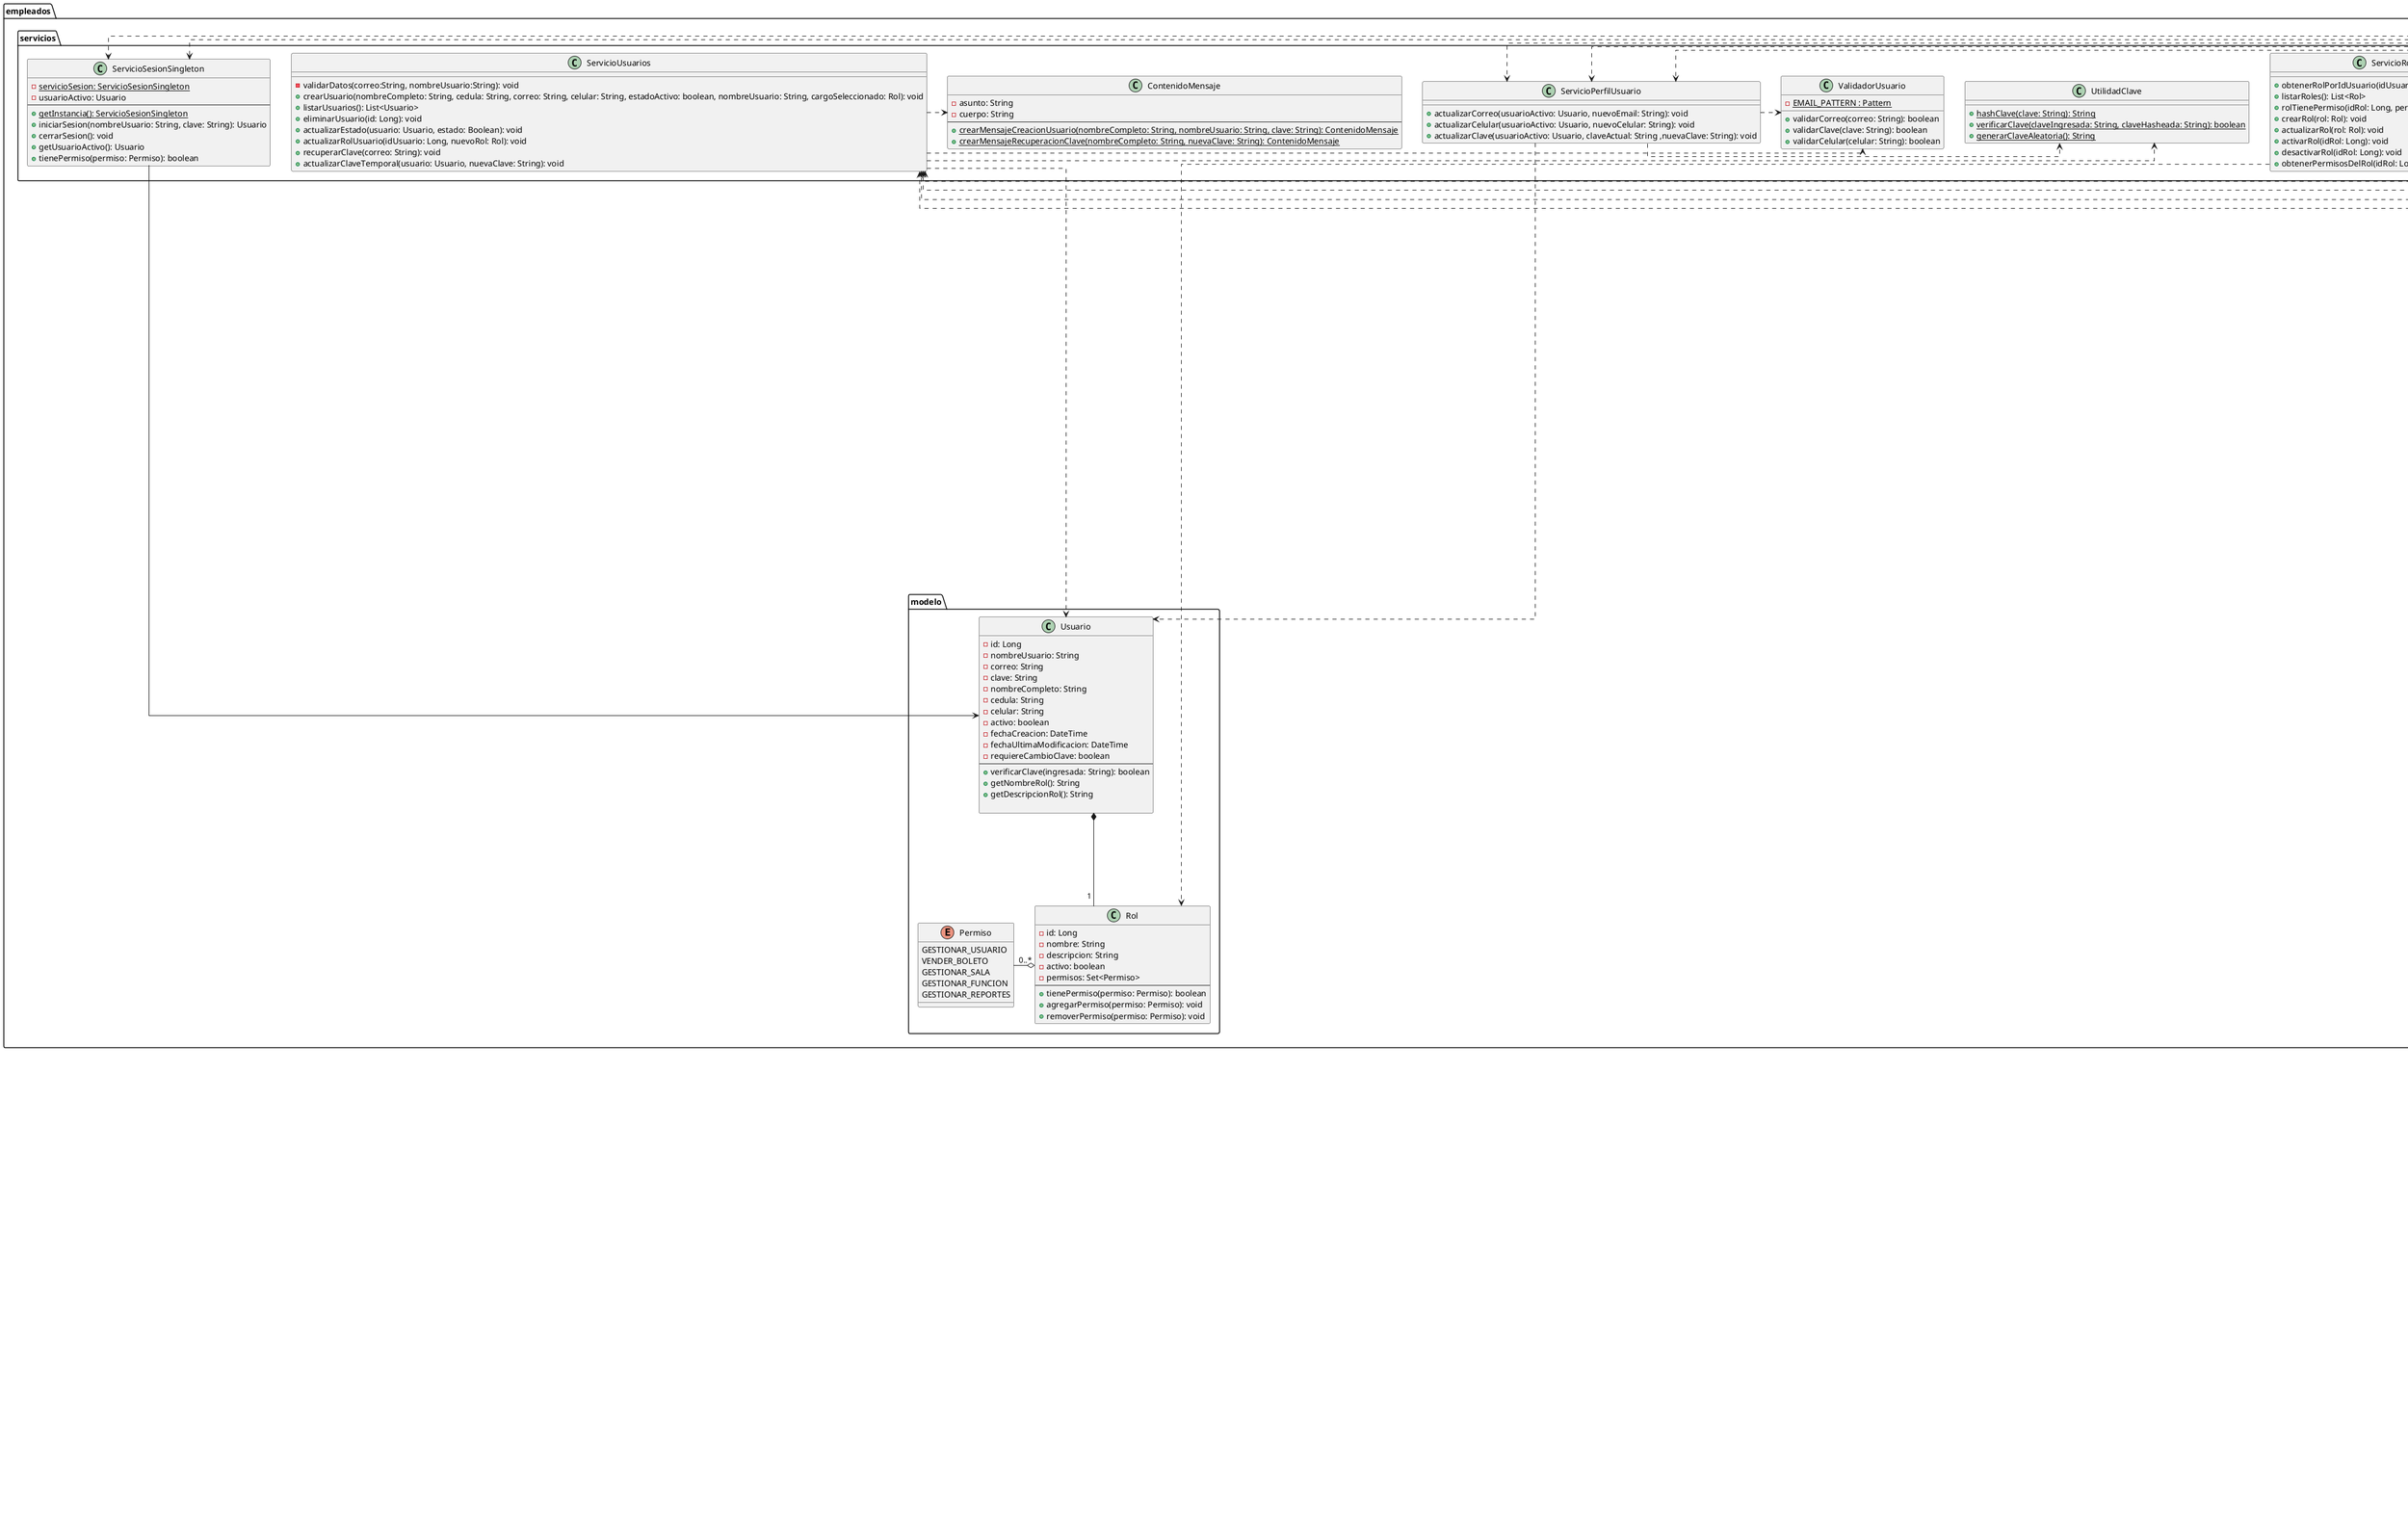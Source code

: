 @startuml General_DiagramaDeClases
skinparam linetype ortho

package empleados {
' ============================== MODELO DE DOMINIO ==============================
package modelo {
'package entidades{
class Usuario {
  - id: Long
  - nombreUsuario: String
  - correo: String
  - clave: String
  - nombreCompleto: String
  - cedula: String
  - celular: String
  - activo: boolean
  - fechaCreacion: DateTime
  - fechaUltimaModificacion: DateTime
  - requiereCambioClave: boolean
  --
  + verificarClave(ingresada: String): boolean
  + getNombreRol(): String
  + getDescripcionRol(): String

}

class Rol {
  - id: Long
  - nombre: String
  - descripcion: String
  - activo: boolean
  - permisos: Set<Permiso>
  --
  + tienePermiso(permiso: Permiso): boolean
  + agregarPermiso(permiso: Permiso): void
  + removerPermiso(permiso: Permiso): void
}

enum Permiso {
    GESTIONAR_USUARIO
    VENDER_BOLETO
    GESTIONAR_SALA
    GESTIONAR_FUNCION
    GESTIONAR_REPORTES
}
'}

}

Usuario  *-- "1" Rol
Permiso "0..*" -o  Rol

' ============================== SERVICIOS ==============================

package servicios{

' ============================== SERVICIOS DE VALIDACIÓN ==============================
class ValidadorUsuario {
    - {static} EMAIL_PATTERN : Pattern
   + validarCorreo(correo: String): boolean
   + validarClave(clave: String): boolean
   + validarCelular(celular: String): boolean
}

' ============================== SERVICIOS DE SESIÓN Y SEGURIDAD ==============================
class ServicioSesionSingleton {
  - {static} servicioSesion: ServicioSesionSingleton
  - usuarioActivo: Usuario
  --
  + {static} getInstancia(): ServicioSesionSingleton
  + iniciarSesion(nombreUsuario: String, clave: String): Usuario
  + cerrarSesion(): void
  + getUsuarioActivo(): Usuario
  + tienePermiso(permiso: Permiso): boolean
}

class UtilidadClave {
  + {static} hashClave(clave: String): String
  + {static} verificarClave(claveIngresada: String, claveHasheada: String): boolean
  + {static} generarClaveAleatoria(): String
}

' ============================== SERVICIOS DE GESTIÓN DE USUARIOS ==============================
class ServicioUsuarios {
  - validarDatos(correo:String, nombreUsuario:String): void
  + crearUsuario(nombreCompleto: String, cedula: String, correo: String, celular: String, estadoActivo: boolean, nombreUsuario: String, cargoSeleccionado: Rol): void
'  + buscarUsuarioPorCorreo(correo: String): Usuario
'  + buscarUsuarioPorNombreUsuario(nombreUsuario: String): Usuario
'  + buscarUsuarioPorId(id: Long): Usuario
  + listarUsuarios(): List<Usuario>
  + eliminarUsuario(id: Long): void
  + actualizarEstado(usuario: Usuario, estado: Boolean): void
  + actualizarRolUsuario(idUsuario: Long, nuevoRol: Rol): void
  + recuperarClave(correo: String): void
  + actualizarClaveTemporal(usuario: Usuario, nuevaClave: String): void
}

class ServicioPerfilUsuario {
'  + puedeActualizarPerfil(usuario: Usuario, id: Long): boolean
'  + cambiarClave(usuario: Usuario, antigua: String, nueva: String): boolean
'  + obtenerPerfil(id: Long): Usuario
'  + actualizarPerfil(usuario: Usuario, correo: String, celular: String): void
+actualizarCorreo(usuarioActivo: Usuario, nuevoEmail: String): void
+actualizarCelular(usuarioActivo: Usuario, nuevoCelular: String): void
+actualizarClave(usuarioActivo: Usuario, claveActual: String ,nuevaClave: String): void
}

class ServicioRoles {
  + obtenerRolPorIdUsuario(idUsuario: Long): Rol
  + listarRoles(): List<Rol>
  + rolTienePermiso(idRol: Long, permiso: Permiso): boolean
  + crearRol(rol: Rol): void
  + actualizarRol(rol: Rol): void
  + activarRol(idRol: Long): void
  + desactivarRol(idRol: Long): void
  + obtenerPermisosDelRol(idRol: Long): Set<Permiso>
}

' ============================== SERVICIOS DE COMUNICACIÓN ==============================
class ContenidoMensaje {
  - asunto: String
  - cuerpo: String
  --
  + {static} crearMensajeCreacionUsuario(nombreCompleto: String, nombreUsuario: String, clave: String): ContenidoMensaje
  + {static} crearMensajeRecuperacionClave(nombreCompleto: String, nuevaClave: String): ContenidoMensaje
}

}

' ============================== RELACIONES DE DEPENDENCIA ==============================

ServicioUsuarios .> ValidadorUsuario
ServicioUsuarios .> UtilidadClave
ServicioUsuarios .> ContenidoMensaje
ServicioPerfilUsuario .> ValidadorUsuario
ServicioPerfilUsuario .> UtilidadClave
ServicioPerfilUsuario .> Usuario
ServicioUsuarios ..> Usuario
ServicioSesionSingleton ---> Usuario
ServicioRoles ...> Rol

package controladores {

' ============================== CONTROLADORES PRINCIPALES ==============================
class ControladorGestionUsuarios {
  + actualizarUsuarios(): void
  + eliminarUsuario(): void
  + onAgregarUsuario(): void

}

class ControladorLogin {
  + onIniciarSesion(): void
  + onRecuperarContrasena(): void
  + iniciarSesion(): boolean
}

class ControladorPortalPrincipal {
  + cerrarSesion(): void
  + onMiPerfil(): void
  + onGestionUsuarios(): void
  + onGestionSalas(): void
  + onGestionPeliculas(): void
  + onVentaBoletos(): void
  + onReportes(): void
}

' ============================== CONTROLADORES DE PERFIL ==============================
class ControladorPerfil {
  + cargarDatosUsuario(): void
  + actualizarContacto(): void
  + cambiarContrasena(): void
}

class ControladorActualizarContacto {
  + setDatosActuales(): void
  + actualizarContacto(): void
  + cancelarActualizacion(): void

}

class ControladorCambiarContrasena {
  + cancelarCambio(): void
  + guardarNuevaContrasena(): void
}

' ============================== CONTROLADORES DE REGISTRO Y RECUPERACIÓN ==============================
class ControladorRegistrarUsuario {
  + registrarUsuario(): void
  + cancelarREgistro(): void
}

class ControladorRecuperarContrasena {
  + enviarClaveTemporal(): void
  + regresarAlLogin(): void
}

class ControladorCambioClaveObligatorio {
  + cambiarClave(): void
}

}

' Relaciones Controladores
ControladorLogin .> ServicioSesionSingleton
ControladorPortalPrincipal .> ServicioSesionSingleton
ControladorGestionUsuarios .> ServicioUsuarios
ControladorGestionUsuarios .> ServicioRoles
ControladorPerfil .> ServicioPerfilUsuario
ControladorRegistrarUsuario .> ServicioUsuarios
ControladorRegistrarUsuario .> ServicioRoles
ControladorRecuperarContrasena .> ServicioUsuarios
ControladorCambioClaveObligatorio .> ServicioUsuarios
ControladorCambiarContrasena .> ServicioPerfilUsuario
ControladorActualizarContacto .> ServicioPerfilUsuario

}



package peliculas {
    ' ==================== PAQUETE: MODELO ====================
    package modelos {
            class Cartelera {
                - peliculas: List<Pelicula>
            }

            enum DiaSemana {
                LUNES, MARTES, MIERCOLES, JUEVES
                VIERNES, SABADO, DOMINGO
                --
                - precio: BigDecimal {readOnly}
                --
                + {static} obtenerDiaDeFecha(fechaHora: LocalDateTime): DiaSemana
                + esFinDeSemana(): boolean
            }

            enum FormatoFuncion {
                DOS_D, TRES_D
                --
                - multiplicadorPrecio: BigDecimal {readOnly}
            }

            class Funcion {
                - id: int
                - pelicula: Pelicula
                - sala: Sala
                - fechaHoraInicio: LocalDateTime
                - fechaHoraFin: LocalDateTime
                - formato: FormatoFuncion
                - tipoEstreno: TipoEstreno
            }

            enum Genero {
                ACCION, COMEDIA, DRAMA, TERROR, CIENCIA_FICCION
                ANIMACION, ROMANCE, DOCUMENTAL, AVENTURA, FANTASIA
                --
                - nombre: String {readOnly}
                --
                + {static} obtenerTodosLosGeneros(): List<String>
            }

            enum Idioma {
                ESPANOL, INGLES, CHINO
                --
                - nombre: String {readOnly}
                - codigo: String {readOnly}
            }

            class Pelicula {
                - id: int
                - titulo: String
                - sinopsis: String
                - duracionMinutos: int
                - anio: int
                - idioma: Idioma
                - generos: List<Genero>
                - imagenUrl: String
                --
                + agregarGenero(genero: Genero): void
                + eliminarGenero(genero: Genero): void
                + getGenerosComoString(): String
            }

            enum TipoEstreno {
                ESTRENO, PREESTRENO
                --
                - multiplicadorPrecio: BigDecimal {readOnly}
            }
    }

    ' ==================== PAQUETE: SERVICIOS ====================
    package servicios {
        class ServicioFuncion {
            + crearFuncion(...): Funcion
            + actualizarFuncion(...): void
            + listarTodasLasFunciones(): List<Funcion>
            + buscarFuncionPorId(id: int): Funcion
            + listarFuncionesPorSala(salaId: int): List<Funcion>
            + eliminarFuncion(id: int): void
            + obtenerFuncionesPorNombrePelicula(...): List<Funcion>
            - validarDatosFuncion(...): void
            - validarHorarioTrabajo(...): void
            - validarTraslapeFunciones(...): void
        }

        class ServicioPelicula {
            + crearPelicula(...): Pelicula
            + actualizarPelicula(...): void
            + eliminarPelicula(id: int): void
            + buscarPeliculaPorId(id: int): Pelicula
            + listarTodasLasPeliculas(): List<Pelicula>
            + buscarPeliculasPorTitulo(titulo: String): List<Pelicula>
            + existePeliculaDuplicada(titulo: String, anio: int): boolean
            - validarDatosPelicula(...): void
        }
    }

    ' ==================== PAQUETE: CONTROLADORES ====================
    package controladores {
        class ControladorCartelera {
            - servicioPelicula: ServicioPelicula
            - cartelera: Cartelera
            --
            + obtenerCartelera(): List<Pelicula>
        }


        class ControladorFunciones {
            - servicioFuncion: ServicioFuncion
            - servicioSala: ServicioSala
            --
            + obtenerFuncionesPorNombrePelicula(...): List<Funcion>
        }

        class ControladorPelicula {
            - servicioPelicula: ServicioPelicula
        }
    }

    ' ==================== RELACIONES ====================
    peliculas.modelos.Cartelera "1" -- "0..*" peliculas.modelos.Pelicula
    peliculas.modelos.Pelicula "1" -- "1" peliculas.modelos.Idioma
    peliculas.modelos.Pelicula "1" -- "1..*" peliculas.modelos.Genero
    peliculas.modelos.Funcion "1" -- "1" peliculas.modelos.Pelicula
    
    peliculas.modelos.Funcion "1" -- "1" peliculas.modelos.FormatoFuncion
    peliculas.modelos.Funcion "1" -- "1" peliculas.modelos.TipoEstreno
    peliculas.modelos.Funcion "1" -- "1" peliculas.modelos.DiaSemana
    peliculas.servicios.ServicioPelicula ..> peliculas.modelos.Pelicula
    peliculas.servicios.ServicioFuncion ..> peliculas.modelos.Funcion
    peliculas.servicios.ServicioPelicula <.. peliculas.controladores.ControladorPelicula
    peliculas.servicios.ServicioPelicula <.. peliculas.controladores.ControladorCartelera
    peliculas.servicios.ServicioFuncion <.. peliculas.controladores.ControladorFunciones
    
}

peliculas.modelos.Funcion "1" -- "1" salas.modelos.Sala
salas.servicios.ServicioSala <.. peliculas.controladores.ControladorFunciones

package salas {
package modelos {
    class Sala {
        -id: int
        -nombre: String
        -capacidad: int
        -tipo: TipoSala
        -estado: EstadoSala
    }
   class Butaca {
   -id: int
   -idSala: int
   -fila: String
   -columna: String
   -estado: EstadoButaca
   }
   enum EstadoSala{
   DISPONIBLE,
   MANTENIMIENTO
   }
   enum EstadoButaca{
   DISPONIBLE,
   OCUPADA,
   INHABILITADA
   }
   abstract class SalaFactory{
   +crearSala(int id, String nombre, int capacidad, EstadoSala estado)
   }
   class SalaNormalFactory implements SalaFactory{
   +crearSala(int id, String nombre, int capacidad, EstadoSala estado) {
   }
   class SalaVIPFactory implements SalaFactory{
   +crearSala(int id, String nombre, int capacidad, EstadoSala estado)
   }
   enum TipoSala{
   -multiplicador: double
   NORMAL(1.00),
   VIP(1.50)
   +getMultiplicador()
   }

   }


    Sala -u> TipoSala
    SalaNormalFactory -u> Sala
    SalaVIPFactory -u> Sala
    Sala -u> EstadoSala
    Sala o- Butaca
    Butaca -u> EstadoButaca
    package servicios{
    class ServicioButaca{
    +listarButacasPorSala() : List<Butaca>
    +generarButacasAutomatica() : void
    +crearButaca(Butaca butaca) : void
    +actualizarButaca(Butaca butaca) : void
    +validarDatosBasicos(Butaca butaca) : void
    +listarTodasButacas() : List<Butaca>
    +eliminarButaca(int id) : void
    }
    class ServicioSala{
    -ServicioButaca : ServicioButaca
    +crearSala(Sala sala) : void
    +obtenerSalaPorId(int id) : Sala
    +listarSalas() : List<Sala>
    +actualizarSala(Sala sala) : void
    +eliminarSala(int id) : void
    +buscarSalaPorNombre(String nombre) : List<Sala>
    }
    }
    package controladores{
    class ControladorSalas {

        -servicioSala: ServicioSala
        -salas: ObservableList<Sala>
        -servicioButaca: ServicioButaca
        -salaEnEdicion: Sala
        +initialize(): void
        +onGuardar(event: ActionEvent): void
        +onBackAction(event: ActionEvent): void
    }
    class ControladorButacas {
        -servicioSala : ServicioSala
        -servicioButaca: ServicioButaca
        -salas: ObservableList<Sala>
        -butacas: ObservableList<Butaca>
        +initialize(): void
        +onBackAction(event: ActionEvent): void
    }
    class ControladorDeConsultaSalas {
        -servicioButaca : ServicioButaca
        -butacasSeleccionadas: List<Butaca>
        -controladorAsignadorButacas: ControladorAsignadorButacas
        +initialize(location: URL, resources: ResourceBundle): void
        +mostrarButacasDeSala(codigosButacasOcupadas: Set<Integer>, salaSeleccionada: Sala): void
        +getButacasSeleccionadas(): List<Butaca>
        +setControladorAsignadorButacas(controladorAsignadorButacas: ControladorAsignadorButacas): void
    }
    }

ServicioSala -u-> ServicioButaca
ControladorButacas -u-> ServicioSala
ControladorButacas -u-> ServicioButaca
Sala -u-o ControladorButacas
Butaca -u-o ControladorButacas
ControladorSalas -u-> ServicioSala
ControladorSalas o-u- Sala
ControladorSalas -u-> ServicioButaca
ControladorDeConsultaSalas -u-> ServicioButaca
ControladorDeConsultaSalas o-u- Butaca
ControladorSalas -u-> SalaFactory
}

package venta_boletos {


' ------------------ CONTROLADORES ------------------

package controladores {

    class ControladorAsignadorButacas {
        - funcionSeleccionada: Funcion
        - ControladorInformacionDeVenta: ControladorInformacionDeVenta
        - controladorDeConsultaSalas: ControladorDeConsultaSalas
        - butacasSeleccionadas: List<Butaca>
        + inicializarDatos(funcionSeleccionada: Funcion): void
        - cargarMapaButacas(codigosButacasOcupadas: Set<Integer>, salaSeleccionada: Sala): void
        + agregarButacaSeleccionada(butaca: Butaca): void
        + quitarButacaDeseleccionada(butaca: Butaca): void
    }

    class ControladorFacturacion {
        - servicioFacturacion: ServicioFacturacion
        - servicioCliente: ServicioCliente
        - ControladorInformacionDeVenta: ControladorInformacionDeVenta
        - boletos: List<Producto>
        + cargarBoletosSeleccionados(boletos: List<Producto>): void
        - crearCliente(): void
        - actualizarCliente(): void
        - buscarCliente(): void
        - pagarBoletos(): void
        - validarNumeroDocumentoCliente(): boolean
        - timerLabel: Label
    }

    class ControladorInformacionDeVenta {
        - cantidadDeButacasSeleccionadas: int
        + cargarInformacionDeFuncionSeleccionada(funcion: Funcion): void
        + calcularPosibleSubtotal(butacasSeleccionadas: List<Butaca>, funcion: Funcion): void
        + calcularTotal(boletos: List<Producto>): void
        + cargarButacaSeleccionada(butaca Butaca): void
        + removerButacaSeleccionada(butaca Butaca): void
    }

    class ControladorVisualizadorCartelera {
        - servicioVisualizarCartelera: ServicioVisualizarCartelera
        - cargarCartelera(peliculas: List<Pelicula>): void
    }

    class ControladorVisualizadorFunciones {
        - servicioVisualizadorFunciones: ServicioVisualizadorFunciones
        - peliculaSeleccionada: Pelicula
        + asignarPeliculaSeleccionada(pelicula: Pelicula): void
        - cargarInformacionPeliculaSeleccionada(pelicula: Pelicula): void
        - cargarFunciones(): void
    }
}

' ------------------ SERVICIOS ------------------
package servicios{

    class ServicioContenidoFactura {
        +generarFactura(factura: Factura): void
        +generarBoletos(boletos: List<Producto>): void
        +unirPDFsFacturaYBoletos(facturaFile: File, boletosFiles: List<File>, archivoSalida: File): void
        +generarNombreArchivoBoleto(boleto: Boleto): String
    }

    class ServicioFacturacion {
        + generarFactura(productos: List<Producto>, cliente: Cliente, calculadorImpuesto: CalculadorImpuesto): void
    }

    interface ServicioGeneradorArchivo {
        + generarFactura(factura: Factura): void
        + generarBoletos(boletos: List<Producto>): void
    }

    class ServicioGeneradorArchivoPDF implements ServicioGeneradorArchivo {
        + generar(factura: Factura): void
        + generar(boletos: List<Producto>): void
        - crearCarpetaSiNoExiste(carpeta: String): void

    }

    class ServicioGeneradorBoleto{
        + generarBoletos(funcion: Funcion, butacas: List<Butaca>): List<Boleto>
    }

    class ServicioVisualizadorCartelera {
        - {static} instancia: ServicioVisualizadorCartelera
        - planificador: ScheduledExecutorService
        - controladorCartelera: ControladorCartelera
        - peliculaSeleccionada: Pelicula
        + {static} obtenerInstancia(): ServicioVisualizadorCartelera
        + cargarPeliculasDeCartelera(): void
        + seleccionarPelicula(pelicula: Pelicula, currentStage: Stage): void
        - validarSeleccionPelicula(pelicula: Pelicula): void
    }

    class ServicioVisualizadorFunciones {
        - controladorFunciones: ControladorFunciones
        + cargarFunciones(pelicula: Pelicula): List<Funcion>
        + seleccionarFuncion(tabla: TableView<Funcion>): void
        - validarSeleccionFuncion(funcion: Funcion): void
    }

    class ServicioCliente {
        + crearCliente(cliente: Cliente): void
        + actualizarCliente(cliente: Cliente): void
        + buscarCliente(numeroIdentificacion: String): Cliente
        + existeCliente(numeroIdentificacion: String): boolean
    }

    class ServicioTemporizador #lightblue{
            - {static} instancia: ServicioTemporizador
            - temporizador: Timer
            - tempEnEjecucion: boolean
            - finTiempo: long
            --
            + {static} getInstancia(): ServicioTemporizador
            + empezarTemporizador(stage: Stage): void
            + detenerTemporizador(): void
    }

    class ServicioVisualizadorFunciones{
       + seleccionarFuncion(): void
    }
}

' ------------------ MODELOS ------------------
package modelos {

    class Boleto {
        - funcion: Funcion
        - butaca: Butaca
    }

    interface CalculadorImpuesto {
        + calcularImpuesto(subtotal: double): double
    }

    class CalculadorIVA {
        - {static} IVA_TASA: double
    }

    class Cliente {
        - idCliente: String
        - tipoDocumento: String
        - nombre: String
        - apellido: String
        - correoElectronico: String
    }

    class Factura {
        - codigoFactura: long
        - fecha: String
        - cliente: Cliente
        - productos: List<Producto>
        - subtotal: double
        - total: double
        + calcularSubTotal(): void
        + calcularTotal(calculadorImpuesto:CalculadorImpuesto): void
    }

    abstract class Producto {
        - precio: double
        + {abstract} calcularPrecio(): void
    }

}


' ------------------ RELACIONES ------------------

' Relaciones de composición y agregación (tienen instancias como atributos)
ControladorFacturacion *--> ServicioFacturacion
ControladorFacturacion *--> ServicioCliente
ControladorVisualizadorCartelera --> ServicioVisualizadorCartelera
ControladorVisualizadorFunciones --> ServicioVisualizadorFunciones
ControladorAsignadorButacas o--> ControladorInformacionDeVenta
ControladorFacturacion o--> ControladorInformacionDeVenta

' Relaciones de uso/dependencia (se crean o usan temporalmente)
ControladorAsignadorButacas ..> ServicioGeneradorBoleto
ControladorFacturacion ..> ContextoValidacion
ControladorFacturacion ..> CalculadorImpuesto


' Servicios que crean o usan entidades
ServicioGeneradorBoleto ..> Boleto
ServicioFacturacion ..> Factura
ServicioFacturacion ..> ServicioGeneradorArchivoPDF
ServicioFacturacion ..> ServicioContenidoFactura
ServicioContenidoFactura ..> EstrategiaExportarPDF
ServicioFacturacion ..left> Cliente

' Relaciones de herencia e implementación
Producto <|-- Boleto
CalculadorIVA ..up|> CalculadorImpuesto

' Asociaciones entre entidades
Factura "1" *-- "1..*" Producto
Factura "1" *-- "1..*" Cliente
Boleto "1" *-- "1" Funcion
Boleto "1" *-- "1" Butaca

' Patrón Strategy
ContextoValidacion o--> EstrategiaValidacion

' Uso de interfaces/clases abstractas
Factura ..> CalculadorImpuesto

ControladorReportesPrincipal --> Exportable
ServicioFacturacion ..> ServicioCorreoSingleton


}

package utilidades {

    package estrategiaValidacionDocumentos 
    {

        class ContextoValidacion #lightblue {
            - estrategia: EstrategiaValidacion
            + setEstrategia(estrategia: EstrategiaValidacion): void
            + ejecutarEstrategia(documento: String): boolean
        }
        
        class EstrategiaCedulaValidacion #lightblue implements EstrategiaValidacion  {
        }
        interface EstrategiaValidacion #lightblue {
            + validar(documento: String): boolean
        }

        class EstrategiaPasaporteValidacion #lightblue implements EstrategiaValidacion {
        }

        class EstrategiaRucValidacion #lightblue extends EstrategiaCedulaValidacion {
        }
    }

    package estrategiaParaDocumentos {
        interface Exportable {
            +exportar(reporte: ReporteGenerado, archivo: File, datos: Map<String, Object>): void
        }

        class EstrategiaExportarPDF implements Exportable {
            +crearDocumentoPDF(): PDDocument
            +guardarPDF(document: PDDocument, archivo: File): void
        }

        class EstrategiaExportarCSV implements Exportable {

        }
    }

    class ServicioCorreoSingleton {
        - instancia: ServicioCorreoSingleton
        - remitente: String
        - clave: String
        - sesion: Session
        - transport: Transport
        - ServicioCorreoSingleton()
        + getInstancia(): ServicioCorreoSingleton
        - crearSesionSMTP(): Session
        + enviarCorreo(destinatario: String, contenido: ContenidoMensaje): boolean
        + enviarCorreo(destinatario: String, contenido: ContenidoMensaje, adjunto: File): boolean
    }
}

package "Reportes"{
    ' ===== MODELO (REPORTES) =====
    package "Modelo" {

       interface EstrategiaDeFrecuencia #lightblue{
        + LocalDateTime calcularSiguiente(LocalDateTime fechaGeneracion)
    }

    class EstrategiaDiaria #lightblue implements EstrategiaDeFrecuencia {
        + LocalDateTime calcularSiguiente(LocalDateTime fechaGeneracion)
    }
    class EstrategiaSemanal #lightblue implements EstrategiaDeFrecuencia {
        + LocalDateTime calcularSiguiente(LocalDateTime fechaGeneracion)
    }
    class EstrategiaMensual #lightblue implements EstrategiaDeFrecuencia {
        + LocalDateTime calcularSiguiente(LocalDateTime fechaGeneracion)
    }
    class EstrategiaTrimestal #lightblue implements EstrategiaDeFrecuencia {
        + LocalDateTime calcularSiguiente(LocalDateTime fechaGeneracion)
    }
    class EstrategiaAnual #lightblue implements EstrategiaDeFrecuencia {
        + LocalDateTime calcularSiguiente(LocalDateTime fechaGeneracion)
    }

    class ReporteGenerado {
        - int id
        - String nombre
        - String tipo
        - LocalDateTime fechaGeneracion
        - String rutaArchivo
        - String descripcion
        - String estado
        - String frecuencia
        --
    }


    }

    ' ===== SERVICIOS (REPORTES) =====
    package "Servicios" {

        class ServicioDeReportes {
        --
        + ServicioDeReportes()
        + Map<String, Object> getResumenDeVentas()
        + List<Map<String, Object>> getEstadisticasDeBarras()
        + List<Map<String, Object>> obtenerDatosFiltrados(List<Map<String, Object>> datos, String desde, String hasta)
        }
        class ServicioReportesProgramados #lightblue {
            - static ServicioReportesProgramados instance
            - List<ReporteGenerado> reportesPendientes
            - ObservableList<ReporteGenerado> reportesEjecutados
            - ScheduledExecutorService scheduler
            --
            - ServicioReportesProgramados()
            + static ServicioReportesProgramados getInstance()
            + void iniciarScheduler()
            + void detenerScheduler()
            + List<ReporteGenerado> getReportesPendientes()
            + ObservableList<ReporteGenerado> getReportesEjecutados()
            - void revisarReportesPendientes()
            - EstrategiaDeFrecuencia getStrategy(String frecuencia)
            - LocalDateTime calcularSiguienteEjecucion(LocalDateTime fechaGeneracion, String frecuencia)
            + String calcularProximaEjecucion(String fechaGeneracionStr, String frecuencia)
        }
        ServicioReportesProgramados --> ReporteGenerado
        ServicioReportesProgramados --> EstrategiaDeFrecuencia
    }


    ' ===== CONTROLADOR (REPORTES) =====
    package "Controlador" {

        class ControladorReportesPrincipal {
            - Button botonRegresar
            - Button botonFiltrar
            - Button botonConfirmar
            - ComboBox<String> elegirHorario
            - BarChart<String, Number> diagramaBarras
            - PieChart diagramaPastel
            - ObservableList<ReporteGenerado> reportesGenerados
            - ServicioDeReportes servicioReportes
            - Map<String, Object> datos
            - List<Map<String, Object>> estadisticas
            - List<ReporteGenerado> reportesSimulados
            --
            + void initialize()
            - void configurarTablaReportes()
            - List<ReporteGenerado> cargarReportesDesdeCarpeta()
            - void cargarReportesSimulados()
            - void inicializarGraficasVacias()
            - void abrirReporte(ReporteGenerado reporte)
            + void irAReporteProgramado(ActionEvent event)
            + void filtrar(ActionEvent event)
            + void confirmarReporte(ActionEvent event)
            - void actualizarGraficaBarras(List<Map<String, Object>> estadisticas)
            - void actualizarGraficaPastel(List<Map<String, Object>> estadisticas)
            - void exportarReporte(Exportable strategy, String tipo)
            - void mostrarPrevisualizacionReporte(List<Map<String, Object>> datos, boolean permitirDescarga)
            - VBox generarContenidoReporteCompleto(List<Map<String, Object>> datos)
            - HBox crearEstadistica(String titulo, String valor)
            - BarChart<String, Number> crearGraficaBarrasPreview(List<Map<String, Object>> datos)
            - PieChart crearGraficaPastelPreview(List<Map<String, Object>> datos)
            - Label crearCeldaTabla(String texto, boolean esHeader)
            + void volverEscena(ActionEvent event)
        }

        class ControladorReportesProgramados {
            - Button botonRegresar
            - ComboBox<String> elegirFrecuencia
            - ServicioReportesProgramados servicioReporteProgramado
            - ServicioDeReportes servicioVentas
            - Map<String, Object> datos
            --
            + void initialize()
            - void inicializarTablaReportes()
            + void confirmarReporteProgramado(ActionEvent event)
            - boolean existeReporteConFrecuencia(String frecuencia)
            - void mostrarVentanaPrevia()
            - Label crearCeldaTabla(String texto, boolean esHeader)
            - HBox crearFilaTabla(String fecha, String boletos, String ingresos)
            - void agregarReporteATabla(String fechaEjecucion)
            + void eliminarReporteProgramado(ReporteGenerado reporte)
            - void mostrarVistaPrevia(ReporteGenerado reporte)
            - VBox generarContenidoReporte(ReporteGenerado reporte)
            - void descargarReporte(ReporteGenerado reporte, String formato)
            + void irAReportesPrincipal(ActionEvent event)
            + void volverEscena(ActionEvent event)
        }
    ControladorReportesPrincipal --> ServicioDeReportes
    ControladorReportesPrincipal --> Exportable
    ControladorReportesPrincipal --> EstrategiaExportarPDF
    ControladorReportesPrincipal --> EstrategiaExportarCSV



    ControladorReportesProgramados --> ServicioReportesProgramados
    ControladorReportesProgramados --> ServicioDeReportes
    ControladorReportesProgramados --> Exportable
    ControladorReportesProgramados --> EstrategiaExportarPDF
    ControladorReportesProgramados --> EstrategiaExportarCSV

    ServicioReportesProgramados --> ServicioReportesProgramados


    ReporteGenerado <-- ControladorReportesPrincipal
    ReporteGenerado <-- ControladorReportesProgramados
    }
}

' ============================== RELACIONES GENERALES ==============================
ControladorAsignadorButacas ..> ControladorDeConsultaSalas
ControladorPortalPrincipal ..> ControladorVisualizadorCartelera
ControladorPortalPrincipal ..> ControladorPelicula
ControladorPortalPrincipal ..> ControladorFunciones
ControladorPortalPrincipal ..> ControladorSalas
ControladorPortalPrincipal ..> ControladorReportes
ControladorVisualizadorCartelera ..> ControladorCartelera
ControladorVisualizadorFunciones ..> ControladorFunciones
ServicioVisualizadorFunciones ..> ServicioTemporizador
ControladorAsignadorButacas ..> ServicioTemporizador
ControladorFacturacion ..> ServicioTemporizador

@enduml
